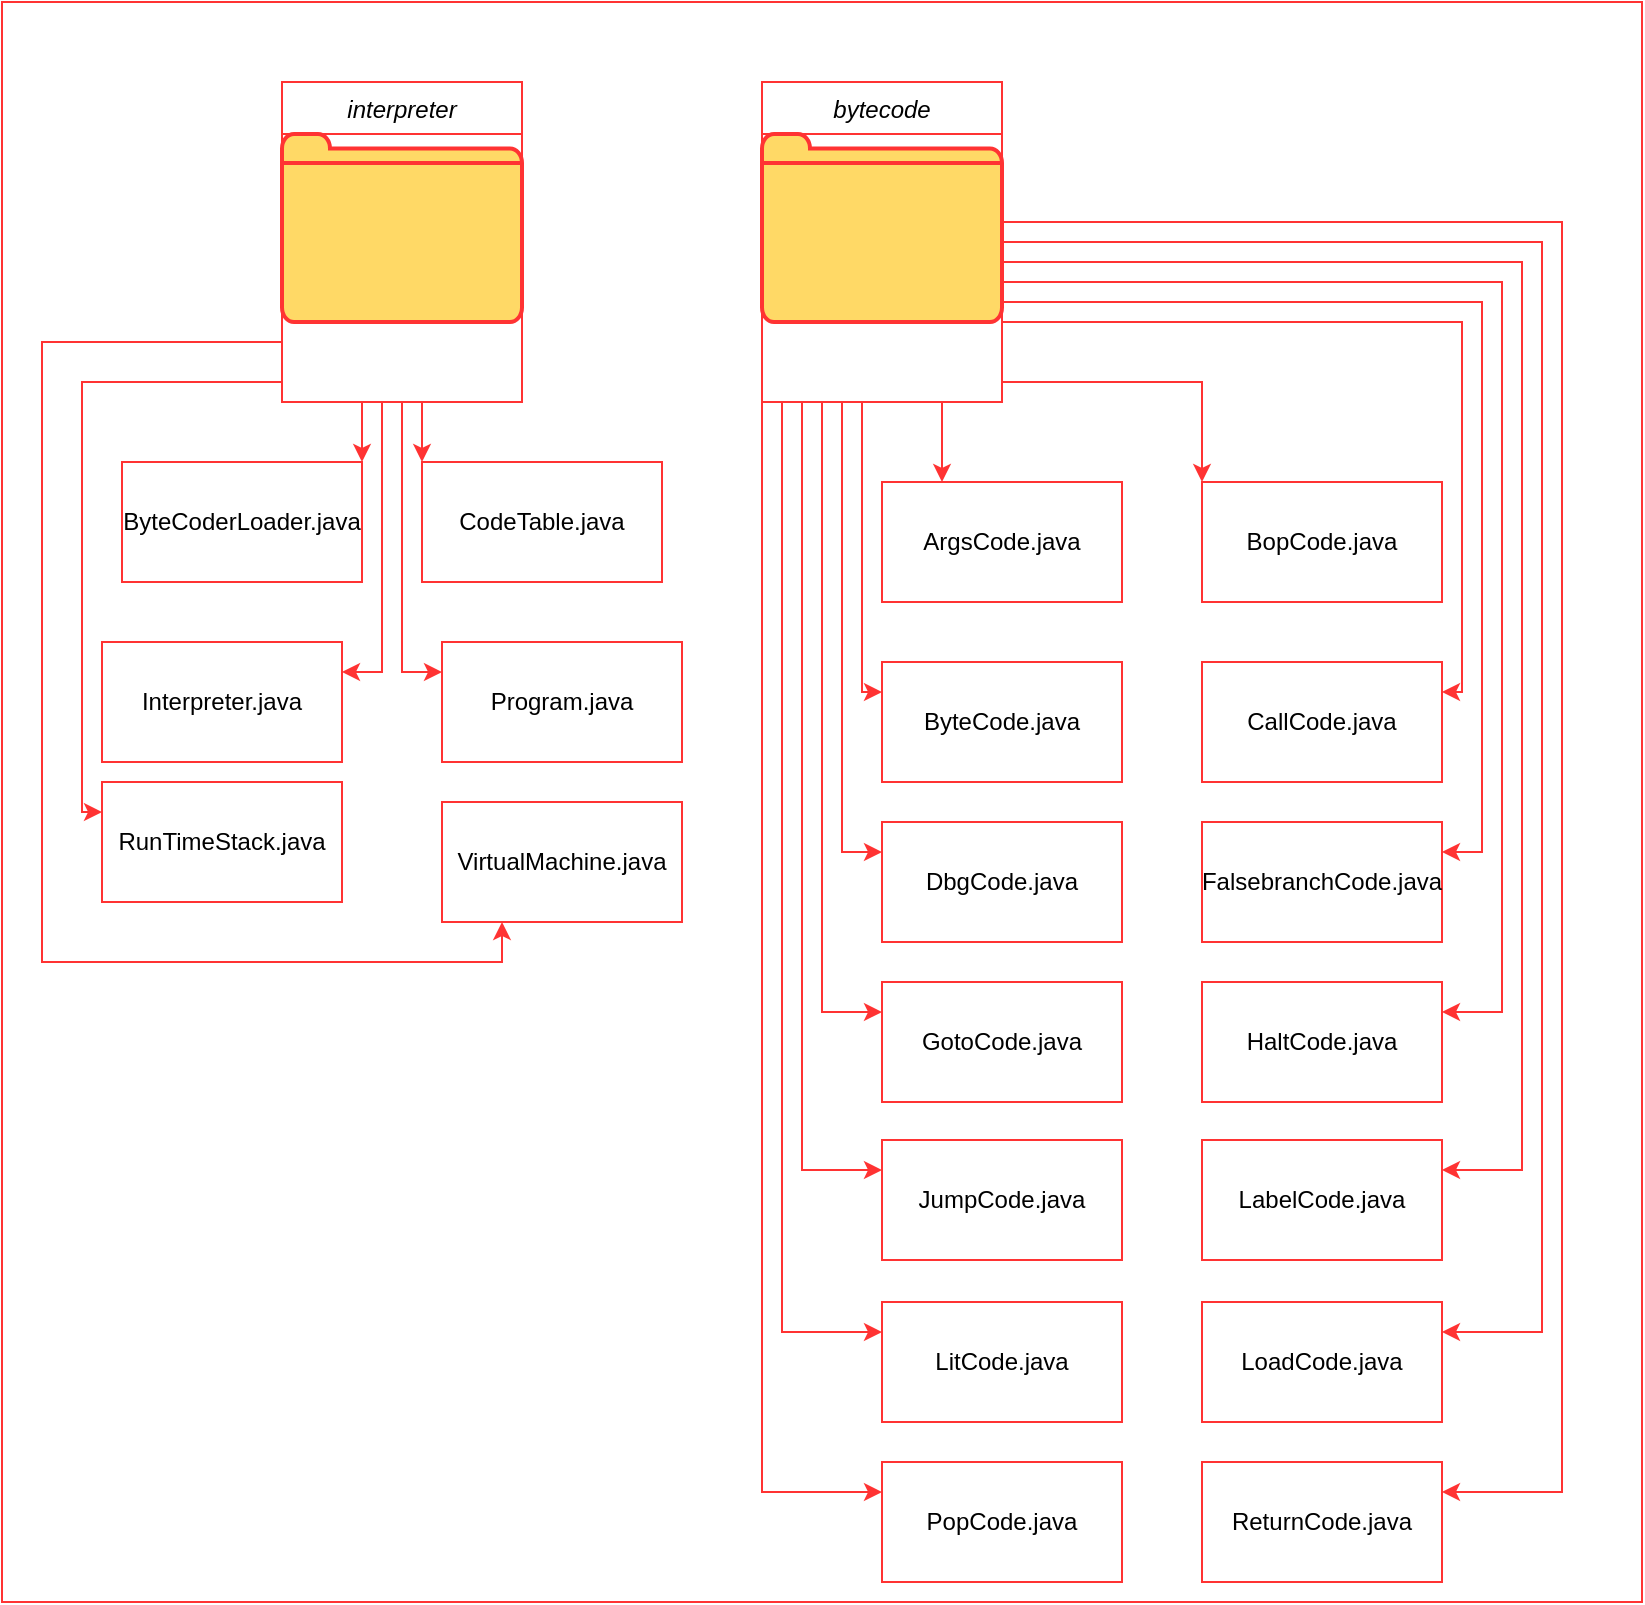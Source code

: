 <mxfile version="20.5.1" type="github">
  <diagram id="C5RBs43oDa-KdzZeNtuy" name="Page-1">
    <mxGraphModel dx="723" dy="712" grid="1" gridSize="10" guides="1" tooltips="1" connect="1" arrows="1" fold="1" page="1" pageScale="1" pageWidth="827" pageHeight="1169" math="0" shadow="0">
      <root>
        <mxCell id="WIyWlLk6GJQsqaUBKTNV-0" />
        <mxCell id="WIyWlLk6GJQsqaUBKTNV-1" parent="WIyWlLk6GJQsqaUBKTNV-0" />
        <mxCell id="xKXgVrUjVkph2GvwJkYo-69" value="" style="rounded=0;whiteSpace=wrap;html=1;shadow=0;strokeColor=#FF3333;fillColor=#FFFFFF;" vertex="1" parent="WIyWlLk6GJQsqaUBKTNV-1">
          <mxGeometry width="820" height="800" as="geometry" />
        </mxCell>
        <mxCell id="xKXgVrUjVkph2GvwJkYo-58" style="edgeStyle=orthogonalEdgeStyle;rounded=0;orthogonalLoop=1;jettySize=auto;html=1;exitX=0.5;exitY=1;exitDx=0;exitDy=0;entryX=1;entryY=0;entryDx=0;entryDy=0;strokeColor=#FF3333;shadow=0;" edge="1" parent="WIyWlLk6GJQsqaUBKTNV-1" source="zkfFHV4jXpPFQw0GAbJ--0" target="xKXgVrUjVkph2GvwJkYo-19">
          <mxGeometry relative="1" as="geometry" />
        </mxCell>
        <mxCell id="xKXgVrUjVkph2GvwJkYo-59" style="edgeStyle=orthogonalEdgeStyle;rounded=0;orthogonalLoop=1;jettySize=auto;html=1;exitX=0.75;exitY=1;exitDx=0;exitDy=0;entryX=0;entryY=0;entryDx=0;entryDy=0;strokeColor=#FF3333;shadow=0;" edge="1" parent="WIyWlLk6GJQsqaUBKTNV-1" source="zkfFHV4jXpPFQw0GAbJ--0" target="xKXgVrUjVkph2GvwJkYo-20">
          <mxGeometry relative="1" as="geometry" />
        </mxCell>
        <mxCell id="xKXgVrUjVkph2GvwJkYo-60" style="edgeStyle=orthogonalEdgeStyle;rounded=0;orthogonalLoop=1;jettySize=auto;html=1;exitX=0.5;exitY=1;exitDx=0;exitDy=0;entryX=1;entryY=0.25;entryDx=0;entryDy=0;strokeColor=#FF3333;shadow=0;" edge="1" parent="WIyWlLk6GJQsqaUBKTNV-1" source="zkfFHV4jXpPFQw0GAbJ--0" target="xKXgVrUjVkph2GvwJkYo-21">
          <mxGeometry relative="1" as="geometry">
            <Array as="points">
              <mxPoint x="190" y="200" />
              <mxPoint x="190" y="335" />
            </Array>
          </mxGeometry>
        </mxCell>
        <mxCell id="xKXgVrUjVkph2GvwJkYo-63" style="edgeStyle=orthogonalEdgeStyle;rounded=0;orthogonalLoop=1;jettySize=auto;html=1;exitX=0.5;exitY=1;exitDx=0;exitDy=0;entryX=0;entryY=0.25;entryDx=0;entryDy=0;strokeColor=#FF3333;shadow=0;" edge="1" parent="WIyWlLk6GJQsqaUBKTNV-1" source="zkfFHV4jXpPFQw0GAbJ--0" target="xKXgVrUjVkph2GvwJkYo-18">
          <mxGeometry relative="1" as="geometry" />
        </mxCell>
        <mxCell id="xKXgVrUjVkph2GvwJkYo-66" style="edgeStyle=orthogonalEdgeStyle;rounded=0;orthogonalLoop=1;jettySize=auto;html=1;exitX=0;exitY=0.75;exitDx=0;exitDy=0;entryX=0;entryY=0.25;entryDx=0;entryDy=0;strokeColor=#FF3333;shadow=0;" edge="1" parent="WIyWlLk6GJQsqaUBKTNV-1" source="zkfFHV4jXpPFQw0GAbJ--0" target="xKXgVrUjVkph2GvwJkYo-17">
          <mxGeometry relative="1" as="geometry">
            <Array as="points">
              <mxPoint x="140" y="190" />
              <mxPoint x="40" y="190" />
              <mxPoint x="40" y="405" />
            </Array>
          </mxGeometry>
        </mxCell>
        <mxCell id="xKXgVrUjVkph2GvwJkYo-67" style="edgeStyle=orthogonalEdgeStyle;rounded=0;orthogonalLoop=1;jettySize=auto;html=1;exitX=0;exitY=0.5;exitDx=0;exitDy=0;entryX=0.25;entryY=1;entryDx=0;entryDy=0;strokeColor=#FF3333;shadow=0;" edge="1" parent="WIyWlLk6GJQsqaUBKTNV-1" source="zkfFHV4jXpPFQw0GAbJ--0" target="xKXgVrUjVkph2GvwJkYo-23">
          <mxGeometry relative="1" as="geometry">
            <Array as="points">
              <mxPoint x="140" y="170" />
              <mxPoint x="20" y="170" />
              <mxPoint x="20" y="480" />
              <mxPoint x="250" y="480" />
            </Array>
          </mxGeometry>
        </mxCell>
        <mxCell id="zkfFHV4jXpPFQw0GAbJ--0" value="interpreter" style="swimlane;fontStyle=2;align=center;verticalAlign=top;childLayout=stackLayout;horizontal=1;startSize=26;horizontalStack=0;resizeParent=1;resizeLast=0;collapsible=1;marginBottom=0;rounded=0;shadow=0;strokeWidth=1;strokeColor=#FF3333;" parent="WIyWlLk6GJQsqaUBKTNV-1" vertex="1">
          <mxGeometry x="140" y="40" width="120" height="160" as="geometry">
            <mxRectangle x="230" y="140" width="160" height="26" as="alternateBounds" />
          </mxGeometry>
        </mxCell>
        <mxCell id="xKXgVrUjVkph2GvwJkYo-1" value="" style="html=1;verticalLabelPosition=bottom;align=center;labelBackgroundColor=#ffffff;verticalAlign=top;strokeWidth=2;strokeColor=#FF3333;shadow=0;dashed=0;shape=mxgraph.ios7.icons.folder;fillColor=#FFD966;" vertex="1" parent="zkfFHV4jXpPFQw0GAbJ--0">
          <mxGeometry y="26" width="120" height="94" as="geometry" />
        </mxCell>
        <mxCell id="xKXgVrUjVkph2GvwJkYo-17" value="RunTimeStack.java" style="rounded=0;whiteSpace=wrap;html=1;strokeColor=#FF3333;shadow=0;" vertex="1" parent="WIyWlLk6GJQsqaUBKTNV-1">
          <mxGeometry x="50" y="390" width="120" height="60" as="geometry" />
        </mxCell>
        <mxCell id="xKXgVrUjVkph2GvwJkYo-18" value="Program.java" style="rounded=0;whiteSpace=wrap;html=1;strokeColor=#FF3333;shadow=0;" vertex="1" parent="WIyWlLk6GJQsqaUBKTNV-1">
          <mxGeometry x="220" y="320" width="120" height="60" as="geometry" />
        </mxCell>
        <mxCell id="xKXgVrUjVkph2GvwJkYo-19" value="ByteCoderLoader.java" style="rounded=0;whiteSpace=wrap;html=1;strokeColor=#FF3333;shadow=0;" vertex="1" parent="WIyWlLk6GJQsqaUBKTNV-1">
          <mxGeometry x="60" y="230" width="120" height="60" as="geometry" />
        </mxCell>
        <mxCell id="xKXgVrUjVkph2GvwJkYo-20" value="CodeTable.java" style="rounded=0;whiteSpace=wrap;html=1;strokeColor=#FF3333;shadow=0;" vertex="1" parent="WIyWlLk6GJQsqaUBKTNV-1">
          <mxGeometry x="210" y="230" width="120" height="60" as="geometry" />
        </mxCell>
        <mxCell id="xKXgVrUjVkph2GvwJkYo-21" value="Interpreter.java" style="rounded=0;whiteSpace=wrap;html=1;strokeColor=#FF3333;shadow=0;" vertex="1" parent="WIyWlLk6GJQsqaUBKTNV-1">
          <mxGeometry x="50" y="320" width="120" height="60" as="geometry" />
        </mxCell>
        <mxCell id="xKXgVrUjVkph2GvwJkYo-23" value="VirtualMachine.java" style="rounded=0;whiteSpace=wrap;html=1;strokeColor=#FF3333;shadow=0;" vertex="1" parent="WIyWlLk6GJQsqaUBKTNV-1">
          <mxGeometry x="220" y="400" width="120" height="60" as="geometry" />
        </mxCell>
        <mxCell id="xKXgVrUjVkph2GvwJkYo-43" style="edgeStyle=orthogonalEdgeStyle;rounded=0;orthogonalLoop=1;jettySize=auto;html=1;exitX=0.25;exitY=1;exitDx=0;exitDy=0;entryX=0;entryY=0.25;entryDx=0;entryDy=0;strokeColor=#FF3333;shadow=0;" edge="1" parent="WIyWlLk6GJQsqaUBKTNV-1" source="xKXgVrUjVkph2GvwJkYo-24" target="xKXgVrUjVkph2GvwJkYo-29">
          <mxGeometry relative="1" as="geometry">
            <Array as="points">
              <mxPoint x="430" y="200" />
              <mxPoint x="430" y="345" />
            </Array>
          </mxGeometry>
        </mxCell>
        <mxCell id="xKXgVrUjVkph2GvwJkYo-44" style="edgeStyle=orthogonalEdgeStyle;rounded=0;orthogonalLoop=1;jettySize=auto;html=1;exitX=0;exitY=1;exitDx=0;exitDy=0;entryX=0;entryY=0.25;entryDx=0;entryDy=0;strokeColor=#FF3333;shadow=0;" edge="1" parent="WIyWlLk6GJQsqaUBKTNV-1" source="xKXgVrUjVkph2GvwJkYo-24" target="xKXgVrUjVkph2GvwJkYo-31">
          <mxGeometry relative="1" as="geometry">
            <Array as="points">
              <mxPoint x="420" y="200" />
              <mxPoint x="420" y="425" />
            </Array>
          </mxGeometry>
        </mxCell>
        <mxCell id="xKXgVrUjVkph2GvwJkYo-45" style="edgeStyle=orthogonalEdgeStyle;rounded=0;orthogonalLoop=1;jettySize=auto;html=1;exitX=0;exitY=1;exitDx=0;exitDy=0;entryX=0;entryY=0.25;entryDx=0;entryDy=0;strokeColor=#FF3333;shadow=0;" edge="1" parent="WIyWlLk6GJQsqaUBKTNV-1" source="xKXgVrUjVkph2GvwJkYo-24" target="xKXgVrUjVkph2GvwJkYo-30">
          <mxGeometry relative="1" as="geometry">
            <Array as="points">
              <mxPoint x="410" y="200" />
              <mxPoint x="410" y="505" />
            </Array>
          </mxGeometry>
        </mxCell>
        <mxCell id="xKXgVrUjVkph2GvwJkYo-47" style="edgeStyle=orthogonalEdgeStyle;rounded=0;orthogonalLoop=1;jettySize=auto;html=1;exitX=0;exitY=1;exitDx=0;exitDy=0;entryX=0;entryY=0.25;entryDx=0;entryDy=0;strokeColor=#FF3333;shadow=0;" edge="1" parent="WIyWlLk6GJQsqaUBKTNV-1" source="xKXgVrUjVkph2GvwJkYo-24" target="xKXgVrUjVkph2GvwJkYo-33">
          <mxGeometry relative="1" as="geometry">
            <Array as="points">
              <mxPoint x="400" y="200" />
              <mxPoint x="400" y="584" />
            </Array>
          </mxGeometry>
        </mxCell>
        <mxCell id="xKXgVrUjVkph2GvwJkYo-48" style="edgeStyle=orthogonalEdgeStyle;rounded=0;orthogonalLoop=1;jettySize=auto;html=1;exitX=0;exitY=1;exitDx=0;exitDy=0;entryX=0;entryY=0.25;entryDx=0;entryDy=0;strokeColor=#FF3333;shadow=0;" edge="1" parent="WIyWlLk6GJQsqaUBKTNV-1" source="xKXgVrUjVkph2GvwJkYo-24" target="xKXgVrUjVkph2GvwJkYo-35">
          <mxGeometry relative="1" as="geometry">
            <Array as="points">
              <mxPoint x="390" y="200" />
              <mxPoint x="390" y="665" />
            </Array>
          </mxGeometry>
        </mxCell>
        <mxCell id="xKXgVrUjVkph2GvwJkYo-49" style="edgeStyle=orthogonalEdgeStyle;rounded=0;orthogonalLoop=1;jettySize=auto;html=1;exitX=0;exitY=1;exitDx=0;exitDy=0;entryX=0;entryY=0.25;entryDx=0;entryDy=0;strokeColor=#FF3333;shadow=0;" edge="1" parent="WIyWlLk6GJQsqaUBKTNV-1" source="xKXgVrUjVkph2GvwJkYo-24" target="xKXgVrUjVkph2GvwJkYo-38">
          <mxGeometry relative="1" as="geometry" />
        </mxCell>
        <mxCell id="xKXgVrUjVkph2GvwJkYo-50" style="edgeStyle=orthogonalEdgeStyle;rounded=0;orthogonalLoop=1;jettySize=auto;html=1;exitX=0.75;exitY=1;exitDx=0;exitDy=0;entryX=0.25;entryY=0;entryDx=0;entryDy=0;strokeColor=#FF3333;shadow=0;" edge="1" parent="WIyWlLk6GJQsqaUBKTNV-1" source="xKXgVrUjVkph2GvwJkYo-24" target="xKXgVrUjVkph2GvwJkYo-26">
          <mxGeometry relative="1" as="geometry" />
        </mxCell>
        <mxCell id="xKXgVrUjVkph2GvwJkYo-51" style="edgeStyle=orthogonalEdgeStyle;rounded=0;orthogonalLoop=1;jettySize=auto;html=1;exitX=1;exitY=0.75;exitDx=0;exitDy=0;entryX=0;entryY=0;entryDx=0;entryDy=0;strokeColor=#FF3333;shadow=0;" edge="1" parent="WIyWlLk6GJQsqaUBKTNV-1" source="xKXgVrUjVkph2GvwJkYo-24" target="xKXgVrUjVkph2GvwJkYo-28">
          <mxGeometry relative="1" as="geometry">
            <Array as="points">
              <mxPoint x="500" y="190" />
              <mxPoint x="600" y="190" />
            </Array>
          </mxGeometry>
        </mxCell>
        <mxCell id="xKXgVrUjVkph2GvwJkYo-52" style="edgeStyle=orthogonalEdgeStyle;rounded=0;orthogonalLoop=1;jettySize=auto;html=1;exitX=1;exitY=0.75;exitDx=0;exitDy=0;entryX=1;entryY=0.25;entryDx=0;entryDy=0;strokeColor=#FF3333;shadow=0;" edge="1" parent="WIyWlLk6GJQsqaUBKTNV-1" source="xKXgVrUjVkph2GvwJkYo-24" target="xKXgVrUjVkph2GvwJkYo-27">
          <mxGeometry relative="1" as="geometry">
            <Array as="points">
              <mxPoint x="730" y="160" />
              <mxPoint x="730" y="345" />
            </Array>
          </mxGeometry>
        </mxCell>
        <mxCell id="xKXgVrUjVkph2GvwJkYo-53" style="edgeStyle=orthogonalEdgeStyle;rounded=0;orthogonalLoop=1;jettySize=auto;html=1;exitX=1;exitY=0.5;exitDx=0;exitDy=0;entryX=1;entryY=0.25;entryDx=0;entryDy=0;strokeColor=#FF3333;shadow=0;" edge="1" parent="WIyWlLk6GJQsqaUBKTNV-1" source="xKXgVrUjVkph2GvwJkYo-24" target="xKXgVrUjVkph2GvwJkYo-32">
          <mxGeometry relative="1" as="geometry">
            <Array as="points">
              <mxPoint x="500" y="150" />
              <mxPoint x="740" y="150" />
              <mxPoint x="740" y="425" />
            </Array>
          </mxGeometry>
        </mxCell>
        <mxCell id="xKXgVrUjVkph2GvwJkYo-54" style="edgeStyle=orthogonalEdgeStyle;rounded=0;orthogonalLoop=1;jettySize=auto;html=1;exitX=1;exitY=0.5;exitDx=0;exitDy=0;entryX=1;entryY=0.25;entryDx=0;entryDy=0;strokeColor=#FF3333;shadow=0;" edge="1" parent="WIyWlLk6GJQsqaUBKTNV-1" source="xKXgVrUjVkph2GvwJkYo-24" target="xKXgVrUjVkph2GvwJkYo-34">
          <mxGeometry relative="1" as="geometry">
            <Array as="points">
              <mxPoint x="500" y="140" />
              <mxPoint x="750" y="140" />
              <mxPoint x="750" y="505" />
            </Array>
          </mxGeometry>
        </mxCell>
        <mxCell id="xKXgVrUjVkph2GvwJkYo-55" style="edgeStyle=orthogonalEdgeStyle;rounded=0;orthogonalLoop=1;jettySize=auto;html=1;exitX=1;exitY=0.5;exitDx=0;exitDy=0;entryX=1;entryY=0.25;entryDx=0;entryDy=0;strokeColor=#FF3333;shadow=0;" edge="1" parent="WIyWlLk6GJQsqaUBKTNV-1" source="xKXgVrUjVkph2GvwJkYo-24" target="xKXgVrUjVkph2GvwJkYo-36">
          <mxGeometry relative="1" as="geometry">
            <Array as="points">
              <mxPoint x="500" y="130" />
              <mxPoint x="760" y="130" />
              <mxPoint x="760" y="584" />
            </Array>
          </mxGeometry>
        </mxCell>
        <mxCell id="xKXgVrUjVkph2GvwJkYo-56" style="edgeStyle=orthogonalEdgeStyle;rounded=0;orthogonalLoop=1;jettySize=auto;html=1;exitX=1;exitY=0.25;exitDx=0;exitDy=0;entryX=1;entryY=0.25;entryDx=0;entryDy=0;strokeColor=#FF3333;shadow=0;" edge="1" parent="WIyWlLk6GJQsqaUBKTNV-1" source="xKXgVrUjVkph2GvwJkYo-24" target="xKXgVrUjVkph2GvwJkYo-37">
          <mxGeometry relative="1" as="geometry">
            <Array as="points">
              <mxPoint x="500" y="120" />
              <mxPoint x="770" y="120" />
              <mxPoint x="770" y="665" />
            </Array>
          </mxGeometry>
        </mxCell>
        <mxCell id="xKXgVrUjVkph2GvwJkYo-57" style="edgeStyle=orthogonalEdgeStyle;rounded=0;orthogonalLoop=1;jettySize=auto;html=1;exitX=1;exitY=0.25;exitDx=0;exitDy=0;entryX=1;entryY=0.25;entryDx=0;entryDy=0;strokeColor=#FF3333;shadow=0;" edge="1" parent="WIyWlLk6GJQsqaUBKTNV-1" source="xKXgVrUjVkph2GvwJkYo-24" target="xKXgVrUjVkph2GvwJkYo-39">
          <mxGeometry relative="1" as="geometry">
            <Array as="points">
              <mxPoint x="500" y="110" />
              <mxPoint x="780" y="110" />
              <mxPoint x="780" y="745" />
            </Array>
          </mxGeometry>
        </mxCell>
        <mxCell id="xKXgVrUjVkph2GvwJkYo-24" value="bytecode" style="swimlane;fontStyle=2;align=center;verticalAlign=top;childLayout=stackLayout;horizontal=1;startSize=26;horizontalStack=0;resizeParent=1;resizeLast=0;collapsible=1;marginBottom=0;rounded=0;shadow=0;strokeWidth=1;strokeColor=#FF3333;" vertex="1" parent="WIyWlLk6GJQsqaUBKTNV-1">
          <mxGeometry x="380" y="40" width="120" height="160" as="geometry">
            <mxRectangle x="230" y="140" width="160" height="26" as="alternateBounds" />
          </mxGeometry>
        </mxCell>
        <mxCell id="xKXgVrUjVkph2GvwJkYo-25" value="" style="html=1;verticalLabelPosition=bottom;align=center;labelBackgroundColor=#ffffff;verticalAlign=top;strokeWidth=2;strokeColor=#FF3333;shadow=0;dashed=0;shape=mxgraph.ios7.icons.folder;fillColor=#FFD966;" vertex="1" parent="xKXgVrUjVkph2GvwJkYo-24">
          <mxGeometry y="26" width="120" height="94" as="geometry" />
        </mxCell>
        <mxCell id="xKXgVrUjVkph2GvwJkYo-26" value="ArgsCode.java" style="rounded=0;whiteSpace=wrap;html=1;strokeColor=#FF3333;shadow=0;" vertex="1" parent="WIyWlLk6GJQsqaUBKTNV-1">
          <mxGeometry x="440" y="240" width="120" height="60" as="geometry" />
        </mxCell>
        <mxCell id="xKXgVrUjVkph2GvwJkYo-27" value="CallCode.java" style="rounded=0;whiteSpace=wrap;html=1;strokeColor=#FF3333;shadow=0;" vertex="1" parent="WIyWlLk6GJQsqaUBKTNV-1">
          <mxGeometry x="600" y="330" width="120" height="60" as="geometry" />
        </mxCell>
        <mxCell id="xKXgVrUjVkph2GvwJkYo-28" value="BopCode.java" style="rounded=0;whiteSpace=wrap;html=1;strokeColor=#FF3333;shadow=0;" vertex="1" parent="WIyWlLk6GJQsqaUBKTNV-1">
          <mxGeometry x="600" y="240" width="120" height="60" as="geometry" />
        </mxCell>
        <mxCell id="xKXgVrUjVkph2GvwJkYo-29" value="ByteCode.java" style="rounded=0;whiteSpace=wrap;html=1;strokeColor=#FF3333;shadow=0;" vertex="1" parent="WIyWlLk6GJQsqaUBKTNV-1">
          <mxGeometry x="440" y="330" width="120" height="60" as="geometry" />
        </mxCell>
        <mxCell id="xKXgVrUjVkph2GvwJkYo-30" value="GotoCode.java" style="rounded=0;whiteSpace=wrap;html=1;strokeColor=#FF3333;shadow=0;" vertex="1" parent="WIyWlLk6GJQsqaUBKTNV-1">
          <mxGeometry x="440" y="490" width="120" height="60" as="geometry" />
        </mxCell>
        <mxCell id="xKXgVrUjVkph2GvwJkYo-31" value="DbgCode.java" style="rounded=0;whiteSpace=wrap;html=1;strokeColor=#FF3333;shadow=0;" vertex="1" parent="WIyWlLk6GJQsqaUBKTNV-1">
          <mxGeometry x="440" y="410" width="120" height="60" as="geometry" />
        </mxCell>
        <mxCell id="xKXgVrUjVkph2GvwJkYo-32" value="FalsebranchCode.java" style="rounded=0;whiteSpace=wrap;html=1;strokeColor=#FF3333;shadow=0;" vertex="1" parent="WIyWlLk6GJQsqaUBKTNV-1">
          <mxGeometry x="600" y="410" width="120" height="60" as="geometry" />
        </mxCell>
        <mxCell id="xKXgVrUjVkph2GvwJkYo-33" value="JumpCode.java" style="rounded=0;whiteSpace=wrap;html=1;strokeColor=#FF3333;shadow=0;" vertex="1" parent="WIyWlLk6GJQsqaUBKTNV-1">
          <mxGeometry x="440" y="569" width="120" height="60" as="geometry" />
        </mxCell>
        <mxCell id="xKXgVrUjVkph2GvwJkYo-34" value="HaltCode.java" style="rounded=0;whiteSpace=wrap;html=1;strokeColor=#FF3333;shadow=0;" vertex="1" parent="WIyWlLk6GJQsqaUBKTNV-1">
          <mxGeometry x="600" y="490" width="120" height="60" as="geometry" />
        </mxCell>
        <mxCell id="xKXgVrUjVkph2GvwJkYo-35" value="LitCode.java" style="rounded=0;whiteSpace=wrap;html=1;strokeColor=#FF3333;shadow=0;" vertex="1" parent="WIyWlLk6GJQsqaUBKTNV-1">
          <mxGeometry x="440" y="650" width="120" height="60" as="geometry" />
        </mxCell>
        <mxCell id="xKXgVrUjVkph2GvwJkYo-36" value="LabelCode.java" style="rounded=0;whiteSpace=wrap;html=1;strokeColor=#FF3333;shadow=0;" vertex="1" parent="WIyWlLk6GJQsqaUBKTNV-1">
          <mxGeometry x="600" y="569" width="120" height="60" as="geometry" />
        </mxCell>
        <mxCell id="xKXgVrUjVkph2GvwJkYo-37" value="LoadCode.java" style="rounded=0;whiteSpace=wrap;html=1;strokeColor=#FF3333;shadow=0;" vertex="1" parent="WIyWlLk6GJQsqaUBKTNV-1">
          <mxGeometry x="600" y="650" width="120" height="60" as="geometry" />
        </mxCell>
        <mxCell id="xKXgVrUjVkph2GvwJkYo-38" value="PopCode.java" style="rounded=0;whiteSpace=wrap;html=1;strokeColor=#FF3333;shadow=0;" vertex="1" parent="WIyWlLk6GJQsqaUBKTNV-1">
          <mxGeometry x="440" y="730" width="120" height="60" as="geometry" />
        </mxCell>
        <mxCell id="xKXgVrUjVkph2GvwJkYo-39" value="ReturnCode.java" style="rounded=0;whiteSpace=wrap;html=1;strokeColor=#FF3333;shadow=0;" vertex="1" parent="WIyWlLk6GJQsqaUBKTNV-1">
          <mxGeometry x="600" y="730" width="120" height="60" as="geometry" />
        </mxCell>
      </root>
    </mxGraphModel>
  </diagram>
</mxfile>
